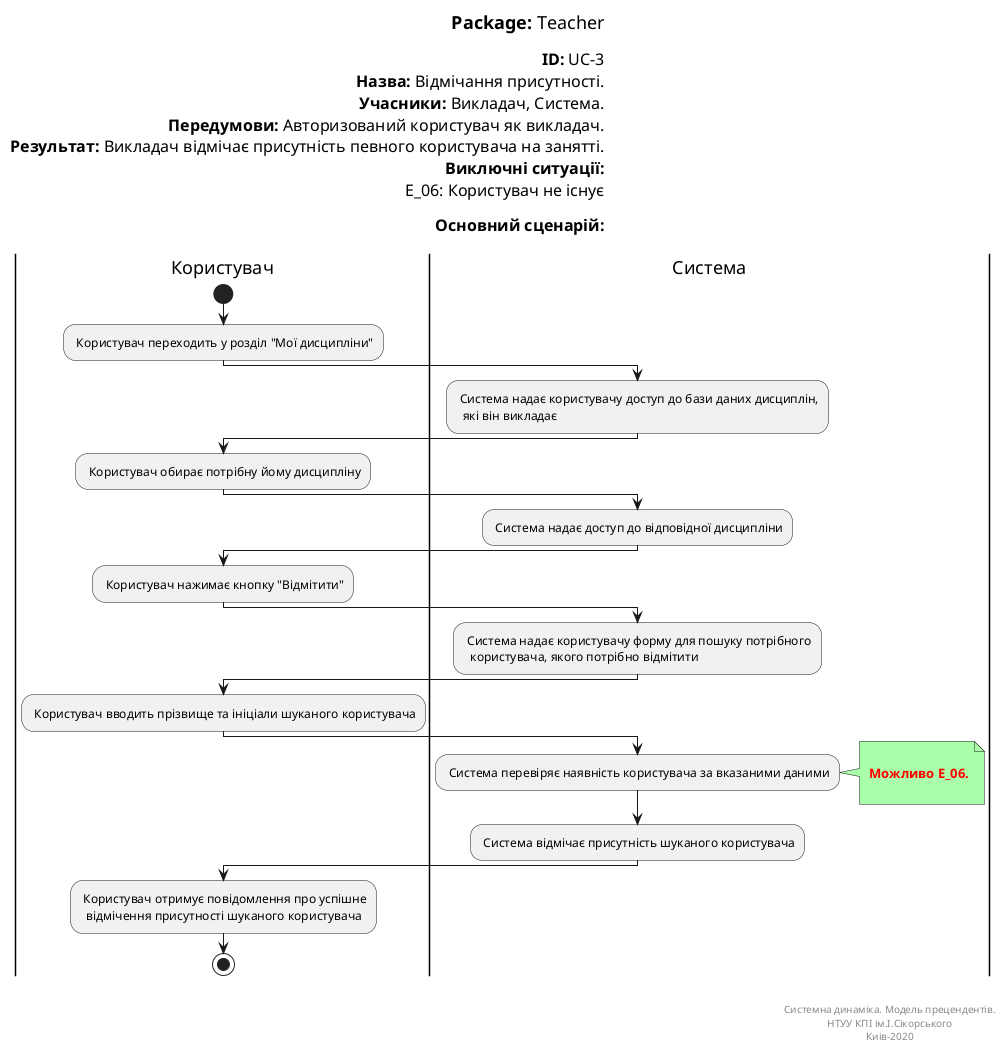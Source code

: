 @startuml
left header
<font color=000 size=18><b>Package:</b> Teacher

<font color=000 size=16><b>ID:</b> UC-3
<font color=000 size=16><b>Назва:</b> Відмічання присутності.
<font color=000 size=16><b>Учасники:</b> Викладач, Система.
<font color=000 size=16><b>Передумови:</b> Авторизований користувач як викладач.
<font color=000 size=16><b>Результат:</b> Викладач відмічає присутність певного користувача на занятті.
<font color=000 size=16><b>Виключні ситуації:</b>
<font color=000 size=16> E_06: Користувач не існує

<font color=000 size=16><b>Основний сценарій:</b>

end header

|Користувач|
start
: Користувач переходить у розділ "Мої дисципліни";

|Система|
: Система надає користувачу доступ до бази даних дисциплін, 
  які він викладає;
   
|Користувач|
: Користувач обирає потрібну йому дисципліну;   

|Система|
: Система надає доступ до відповідної дисципліни;

|Користувач|
: Користувач нажимає кнопку "Відмітити";   

|Система|
: Система надає користувачу форму для пошуку потрібного
  користувача, якого потрібно відмітити;

|Користувач|
: Користувач вводить прізвище та ініціали шуканого користувача;   

|Система|
: Система перевіряє наявність користувача за вказаними даними;

note right #aaffaa

<font color=red><b> Можливо E_06.

end note

: Система відмічає присутність шуканого користувача;

|Користувач|

: Користувач отримує повідомлення про успішне
  відмічення присутності шуканого користувача;

stop;

right footer


Системна динаміка. Модель прецендентів.
НТУУ КПІ ім.І.Сікорського
Киів-2020
end footer
@enduml
